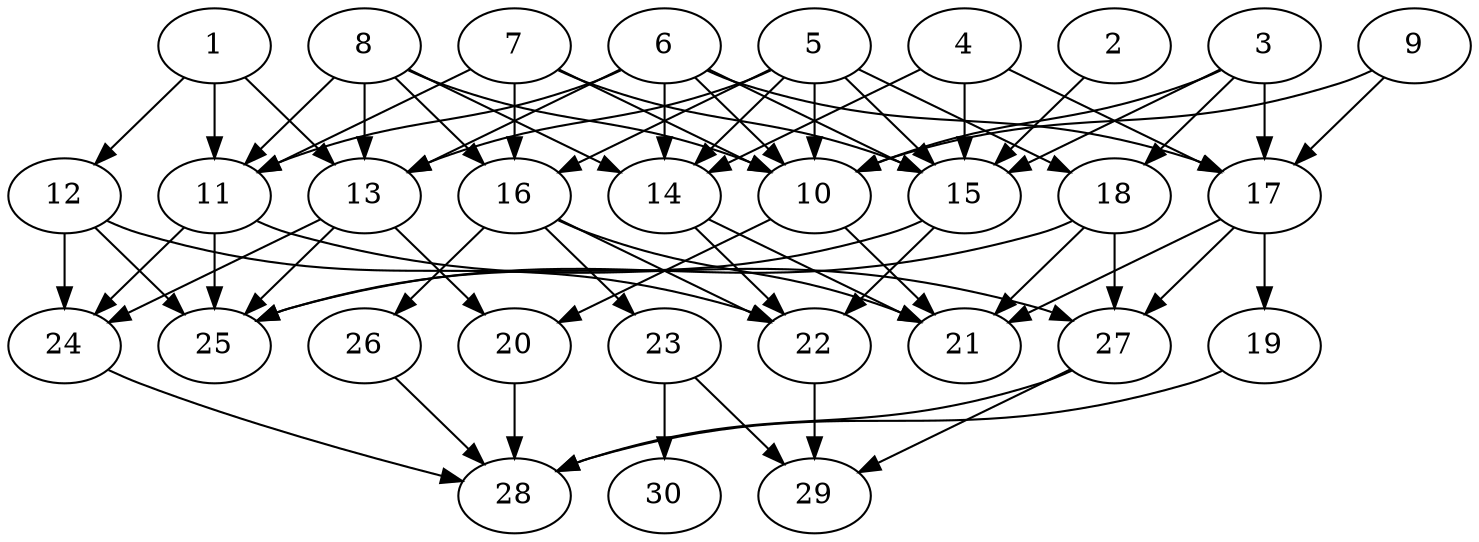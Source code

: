 // DAG automatically generated by daggen at Thu Oct  3 14:04:18 2019
// ./daggen --dot -n 30 --ccr 0.5 --fat 0.7 --regular 0.9 --density 0.6 --mindata 5242880 --maxdata 52428800 
digraph G {
  1 [size="69339136", alpha="0.00", expect_size="34669568"] 
  1 -> 11 [size ="34669568"]
  1 -> 12 [size ="34669568"]
  1 -> 13 [size ="34669568"]
  2 [size="34080768", alpha="0.01", expect_size="17040384"] 
  2 -> 15 [size ="17040384"]
  3 [size="104189952", alpha="0.11", expect_size="52094976"] 
  3 -> 10 [size ="52094976"]
  3 -> 15 [size ="52094976"]
  3 -> 17 [size ="52094976"]
  3 -> 18 [size ="52094976"]
  4 [size="72001536", alpha="0.11", expect_size="36000768"] 
  4 -> 14 [size ="36000768"]
  4 -> 15 [size ="36000768"]
  4 -> 17 [size ="36000768"]
  5 [size="49606656", alpha="0.13", expect_size="24803328"] 
  5 -> 10 [size ="24803328"]
  5 -> 13 [size ="24803328"]
  5 -> 14 [size ="24803328"]
  5 -> 15 [size ="24803328"]
  5 -> 16 [size ="24803328"]
  5 -> 18 [size ="24803328"]
  6 [size="34795520", alpha="0.01", expect_size="17397760"] 
  6 -> 10 [size ="17397760"]
  6 -> 11 [size ="17397760"]
  6 -> 13 [size ="17397760"]
  6 -> 14 [size ="17397760"]
  6 -> 15 [size ="17397760"]
  6 -> 17 [size ="17397760"]
  7 [size="72544256", alpha="0.08", expect_size="36272128"] 
  7 -> 10 [size ="36272128"]
  7 -> 11 [size ="36272128"]
  7 -> 15 [size ="36272128"]
  7 -> 16 [size ="36272128"]
  8 [size="37222400", alpha="0.01", expect_size="18611200"] 
  8 -> 10 [size ="18611200"]
  8 -> 11 [size ="18611200"]
  8 -> 13 [size ="18611200"]
  8 -> 14 [size ="18611200"]
  8 -> 16 [size ="18611200"]
  9 [size="28180480", alpha="0.01", expect_size="14090240"] 
  9 -> 10 [size ="14090240"]
  9 -> 17 [size ="14090240"]
  10 [size="70795264", alpha="0.10", expect_size="35397632"] 
  10 -> 20 [size ="35397632"]
  10 -> 21 [size ="35397632"]
  11 [size="37709824", alpha="0.15", expect_size="18854912"] 
  11 -> 24 [size ="18854912"]
  11 -> 25 [size ="18854912"]
  11 -> 27 [size ="18854912"]
  12 [size="38899712", alpha="0.11", expect_size="19449856"] 
  12 -> 22 [size ="19449856"]
  12 -> 24 [size ="19449856"]
  12 -> 25 [size ="19449856"]
  13 [size="44984320", alpha="0.03", expect_size="22492160"] 
  13 -> 20 [size ="22492160"]
  13 -> 24 [size ="22492160"]
  13 -> 25 [size ="22492160"]
  14 [size="97794048", alpha="0.05", expect_size="48897024"] 
  14 -> 21 [size ="48897024"]
  14 -> 22 [size ="48897024"]
  15 [size="53276672", alpha="0.13", expect_size="26638336"] 
  15 -> 22 [size ="26638336"]
  15 -> 25 [size ="26638336"]
  16 [size="20158464", alpha="0.18", expect_size="10079232"] 
  16 -> 21 [size ="10079232"]
  16 -> 22 [size ="10079232"]
  16 -> 23 [size ="10079232"]
  16 -> 26 [size ="10079232"]
  17 [size="23838720", alpha="0.04", expect_size="11919360"] 
  17 -> 19 [size ="11919360"]
  17 -> 21 [size ="11919360"]
  17 -> 27 [size ="11919360"]
  18 [size="63938560", alpha="0.08", expect_size="31969280"] 
  18 -> 21 [size ="31969280"]
  18 -> 25 [size ="31969280"]
  18 -> 27 [size ="31969280"]
  19 [size="66846720", alpha="0.10", expect_size="33423360"] 
  19 -> 28 [size ="33423360"]
  20 [size="70918144", alpha="0.20", expect_size="35459072"] 
  20 -> 28 [size ="35459072"]
  21 [size="22837248", alpha="0.02", expect_size="11418624"] 
  22 [size="93880320", alpha="0.09", expect_size="46940160"] 
  22 -> 29 [size ="46940160"]
  23 [size="51306496", alpha="0.15", expect_size="25653248"] 
  23 -> 29 [size ="25653248"]
  23 -> 30 [size ="25653248"]
  24 [size="66029568", alpha="0.15", expect_size="33014784"] 
  24 -> 28 [size ="33014784"]
  25 [size="91635712", alpha="0.04", expect_size="45817856"] 
  26 [size="57266176", alpha="0.17", expect_size="28633088"] 
  26 -> 28 [size ="28633088"]
  27 [size="47431680", alpha="0.03", expect_size="23715840"] 
  27 -> 28 [size ="23715840"]
  27 -> 29 [size ="23715840"]
  28 [size="66562048", alpha="0.16", expect_size="33281024"] 
  29 [size="102328320", alpha="0.12", expect_size="51164160"] 
  30 [size="55052288", alpha="0.00", expect_size="27526144"] 
}

